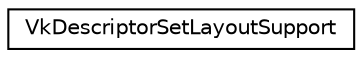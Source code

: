 digraph "Graphical Class Hierarchy"
{
 // LATEX_PDF_SIZE
  edge [fontname="Helvetica",fontsize="10",labelfontname="Helvetica",labelfontsize="10"];
  node [fontname="Helvetica",fontsize="10",shape=record];
  rankdir="LR";
  Node0 [label="VkDescriptorSetLayoutSupport",height=0.2,width=0.4,color="black", fillcolor="white", style="filled",URL="$structVkDescriptorSetLayoutSupport.html",tooltip=" "];
}
